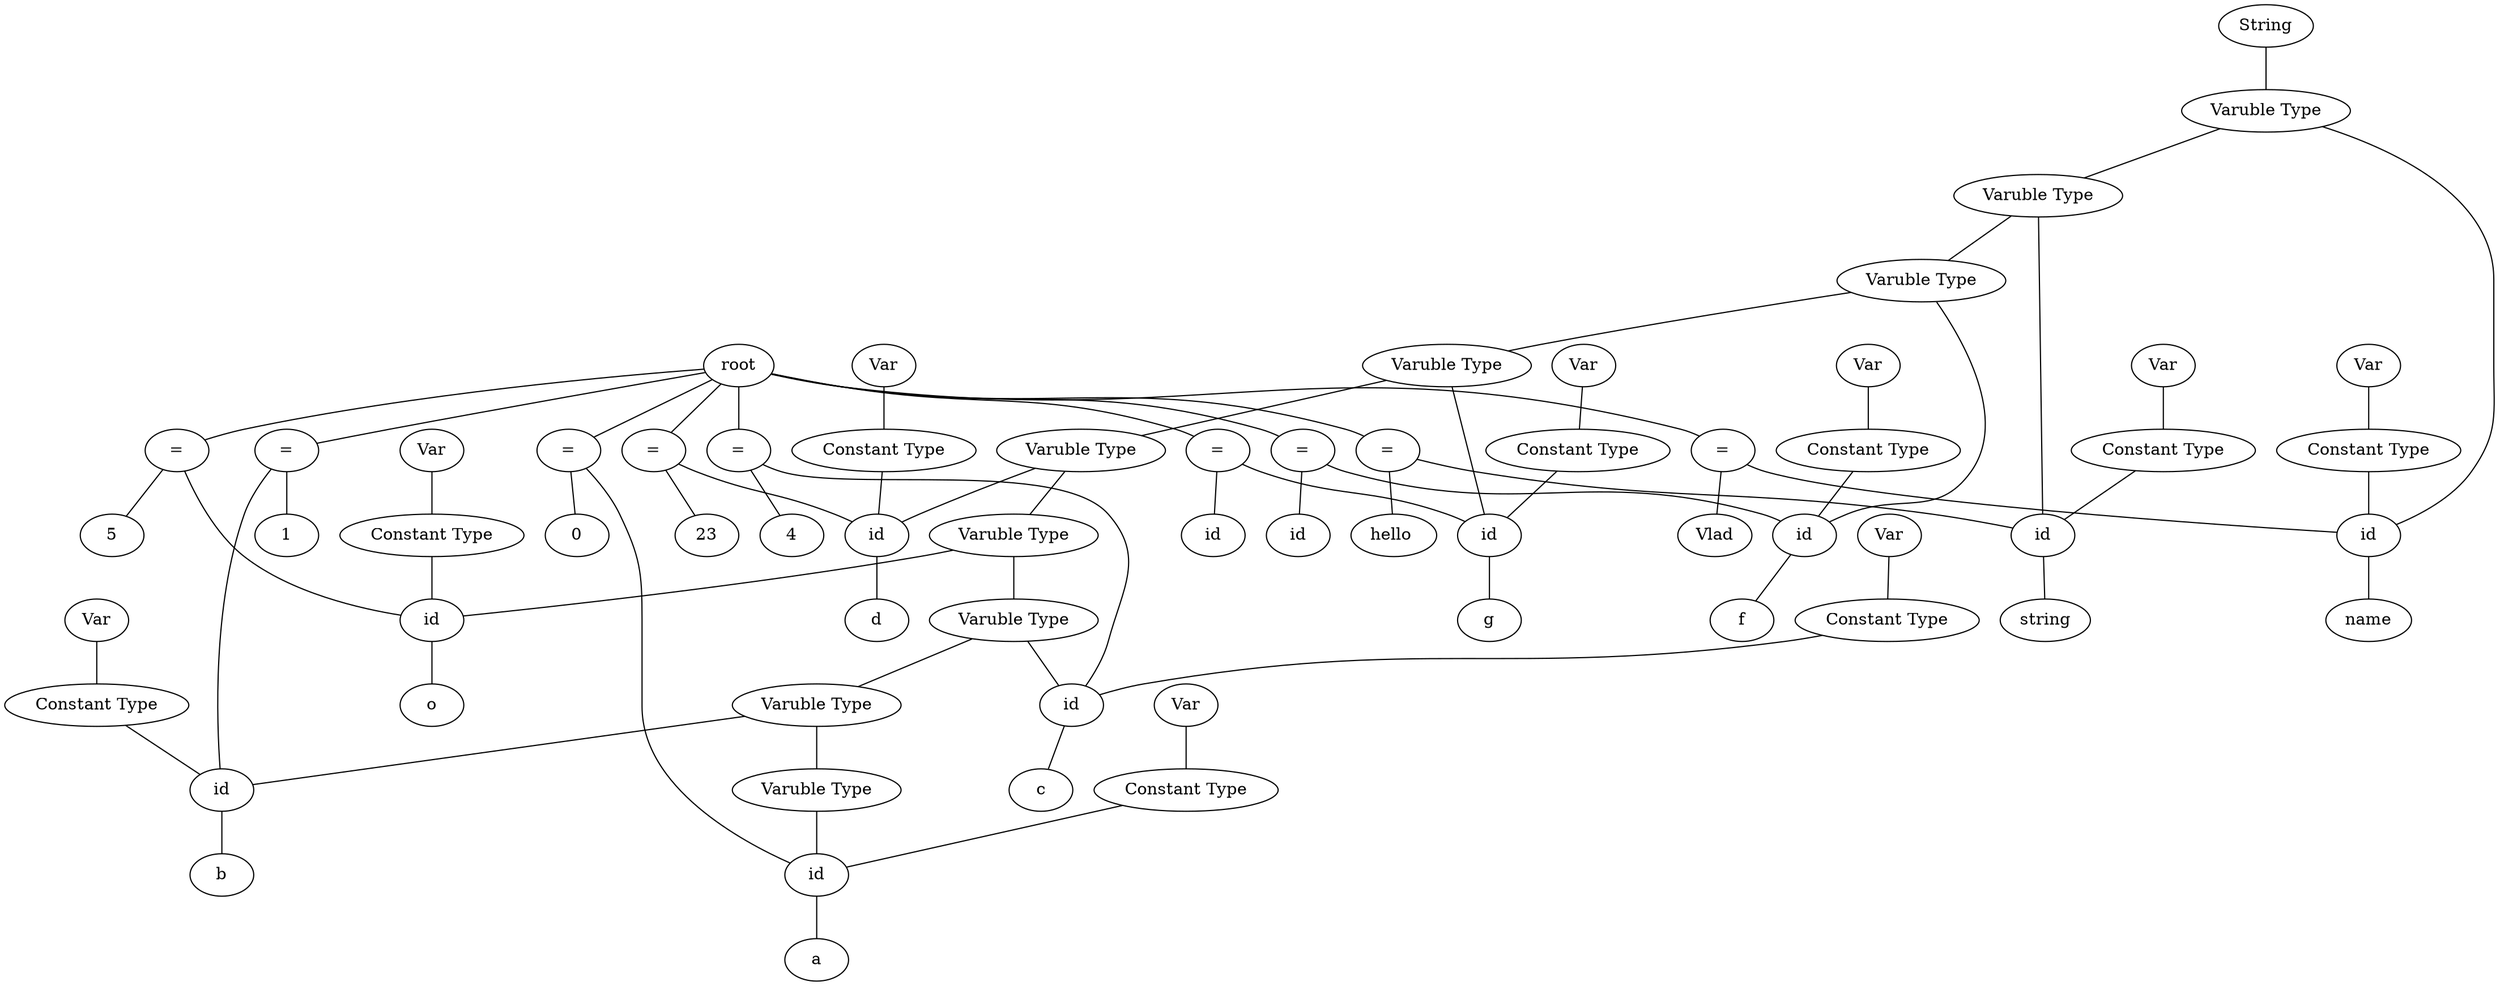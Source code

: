 graph graphname {
root;
assign0[label = "="];
root--assign0;
expr0[label = "id"];
assign0--expr0;
type0[label = "Varuble Type"];
type0--expr0;
type1[label = "Int"];
type1--type0;
consttype0[label = "Constant Type"];
consttype0--expr0;
consttype1[label = "Var"];
consttype1--consttype0;
expr1[label = "a"];
expr0--expr1;
expr2[label = "0"];
assign0--expr2;
assign1[label = "="];
root--assign1;
expr3[label = "id"];
assign1--expr3;
type1[label = "Varuble Type"];
type1--expr3;
type2[label = "Int"];
type2--type1;
consttype2[label = "Constant Type"];
consttype2--expr3;
consttype3[label = "Var"];
consttype3--consttype2;
expr4[label = "b"];
expr3--expr4;
expr5[label = "1"];
assign1--expr5;
assign2[label = "="];
root--assign2;
expr6[label = "id"];
assign2--expr6;
type2[label = "Varuble Type"];
type2--expr6;
type3[label = "Int"];
type3--type2;
consttype4[label = "Constant Type"];
consttype4--expr6;
consttype5[label = "Var"];
consttype5--consttype4;
expr7[label = "c"];
expr6--expr7;
expr8[label = "4"];
assign2--expr8;
assign3[label = "="];
root--assign3;
expr9[label = "id"];
assign3--expr9;
type3[label = "Varuble Type"];
type3--expr9;
type4[label = "Int"];
type4--type3;
consttype6[label = "Constant Type"];
consttype6--expr9;
consttype7[label = "Var"];
consttype7--consttype6;
expr10[label = "o"];
expr9--expr10;
expr11[label = "5"];
assign3--expr11;
assign4[label = "="];
root--assign4;
expr12[label = "id"];
assign4--expr12;
type4[label = "Varuble Type"];
type4--expr12;
type5[label = "Int"];
type5--type4;
consttype8[label = "Constant Type"];
consttype8--expr12;
consttype9[label = "Var"];
consttype9--consttype8;
expr13[label = "d"];
expr12--expr13;
expr14[label = "23"];
assign4--expr14;
assign5[label = "="];
root--assign5;
expr15[label = "id"];
assign5--expr15;
type5[label = "Varuble Type"];
type5--expr15;
type6[label = "Float"];
type6--type5;
consttype10[label = "Constant Type"];
consttype10--expr15;
consttype11[label = "Var"];
consttype11--consttype10;
expr16[label = "g"];
expr15--expr16;
expr17[label = "id"];
assign5--expr17;
assign6[label = "="];
root--assign6;
expr18[label = "id"];
assign6--expr18;
type6[label = "Varuble Type"];
type6--expr18;
type7[label = "Float"];
type7--type6;
consttype12[label = "Constant Type"];
consttype12--expr18;
consttype13[label = "Var"];
consttype13--consttype12;
expr19[label = "f"];
expr18--expr19;
expr20[label = "id"];
assign6--expr20;
assign7[label = "="];
root--assign7;
expr21[label = "id"];
assign7--expr21;
type7[label = "Varuble Type"];
type7--expr21;
type8[label = "String"];
type8--type7;
consttype14[label = "Constant Type"];
consttype14--expr21;
consttype15[label = "Var"];
consttype15--consttype14;
expr22[label = "string"];
expr21--expr22;
expr23[label = "hello "];
assign7--expr23;
assign8[label = "="];
root--assign8;
expr24[label = "id"];
assign8--expr24;
type8[label = "Varuble Type"];
type8--expr24;
type9[label = "String"];
type9--type8;
consttype16[label = "Constant Type"];
consttype16--expr24;
consttype17[label = "Var"];
consttype17--consttype16;
expr25[label = "name"];
expr24--expr25;
expr26[label = "Vlad"];
assign8--expr26;
}

